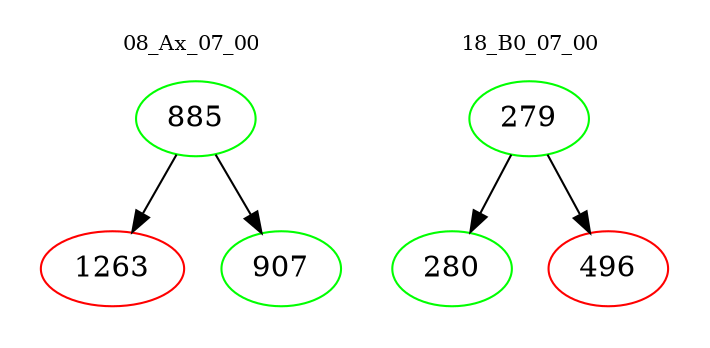 digraph{
subgraph cluster_0 {
color = white
label = "08_Ax_07_00";
fontsize=10;
T0_885 [label="885", color="green"]
T0_885 -> T0_1263 [color="black"]
T0_1263 [label="1263", color="red"]
T0_885 -> T0_907 [color="black"]
T0_907 [label="907", color="green"]
}
subgraph cluster_1 {
color = white
label = "18_B0_07_00";
fontsize=10;
T1_279 [label="279", color="green"]
T1_279 -> T1_280 [color="black"]
T1_280 [label="280", color="green"]
T1_279 -> T1_496 [color="black"]
T1_496 [label="496", color="red"]
}
}
